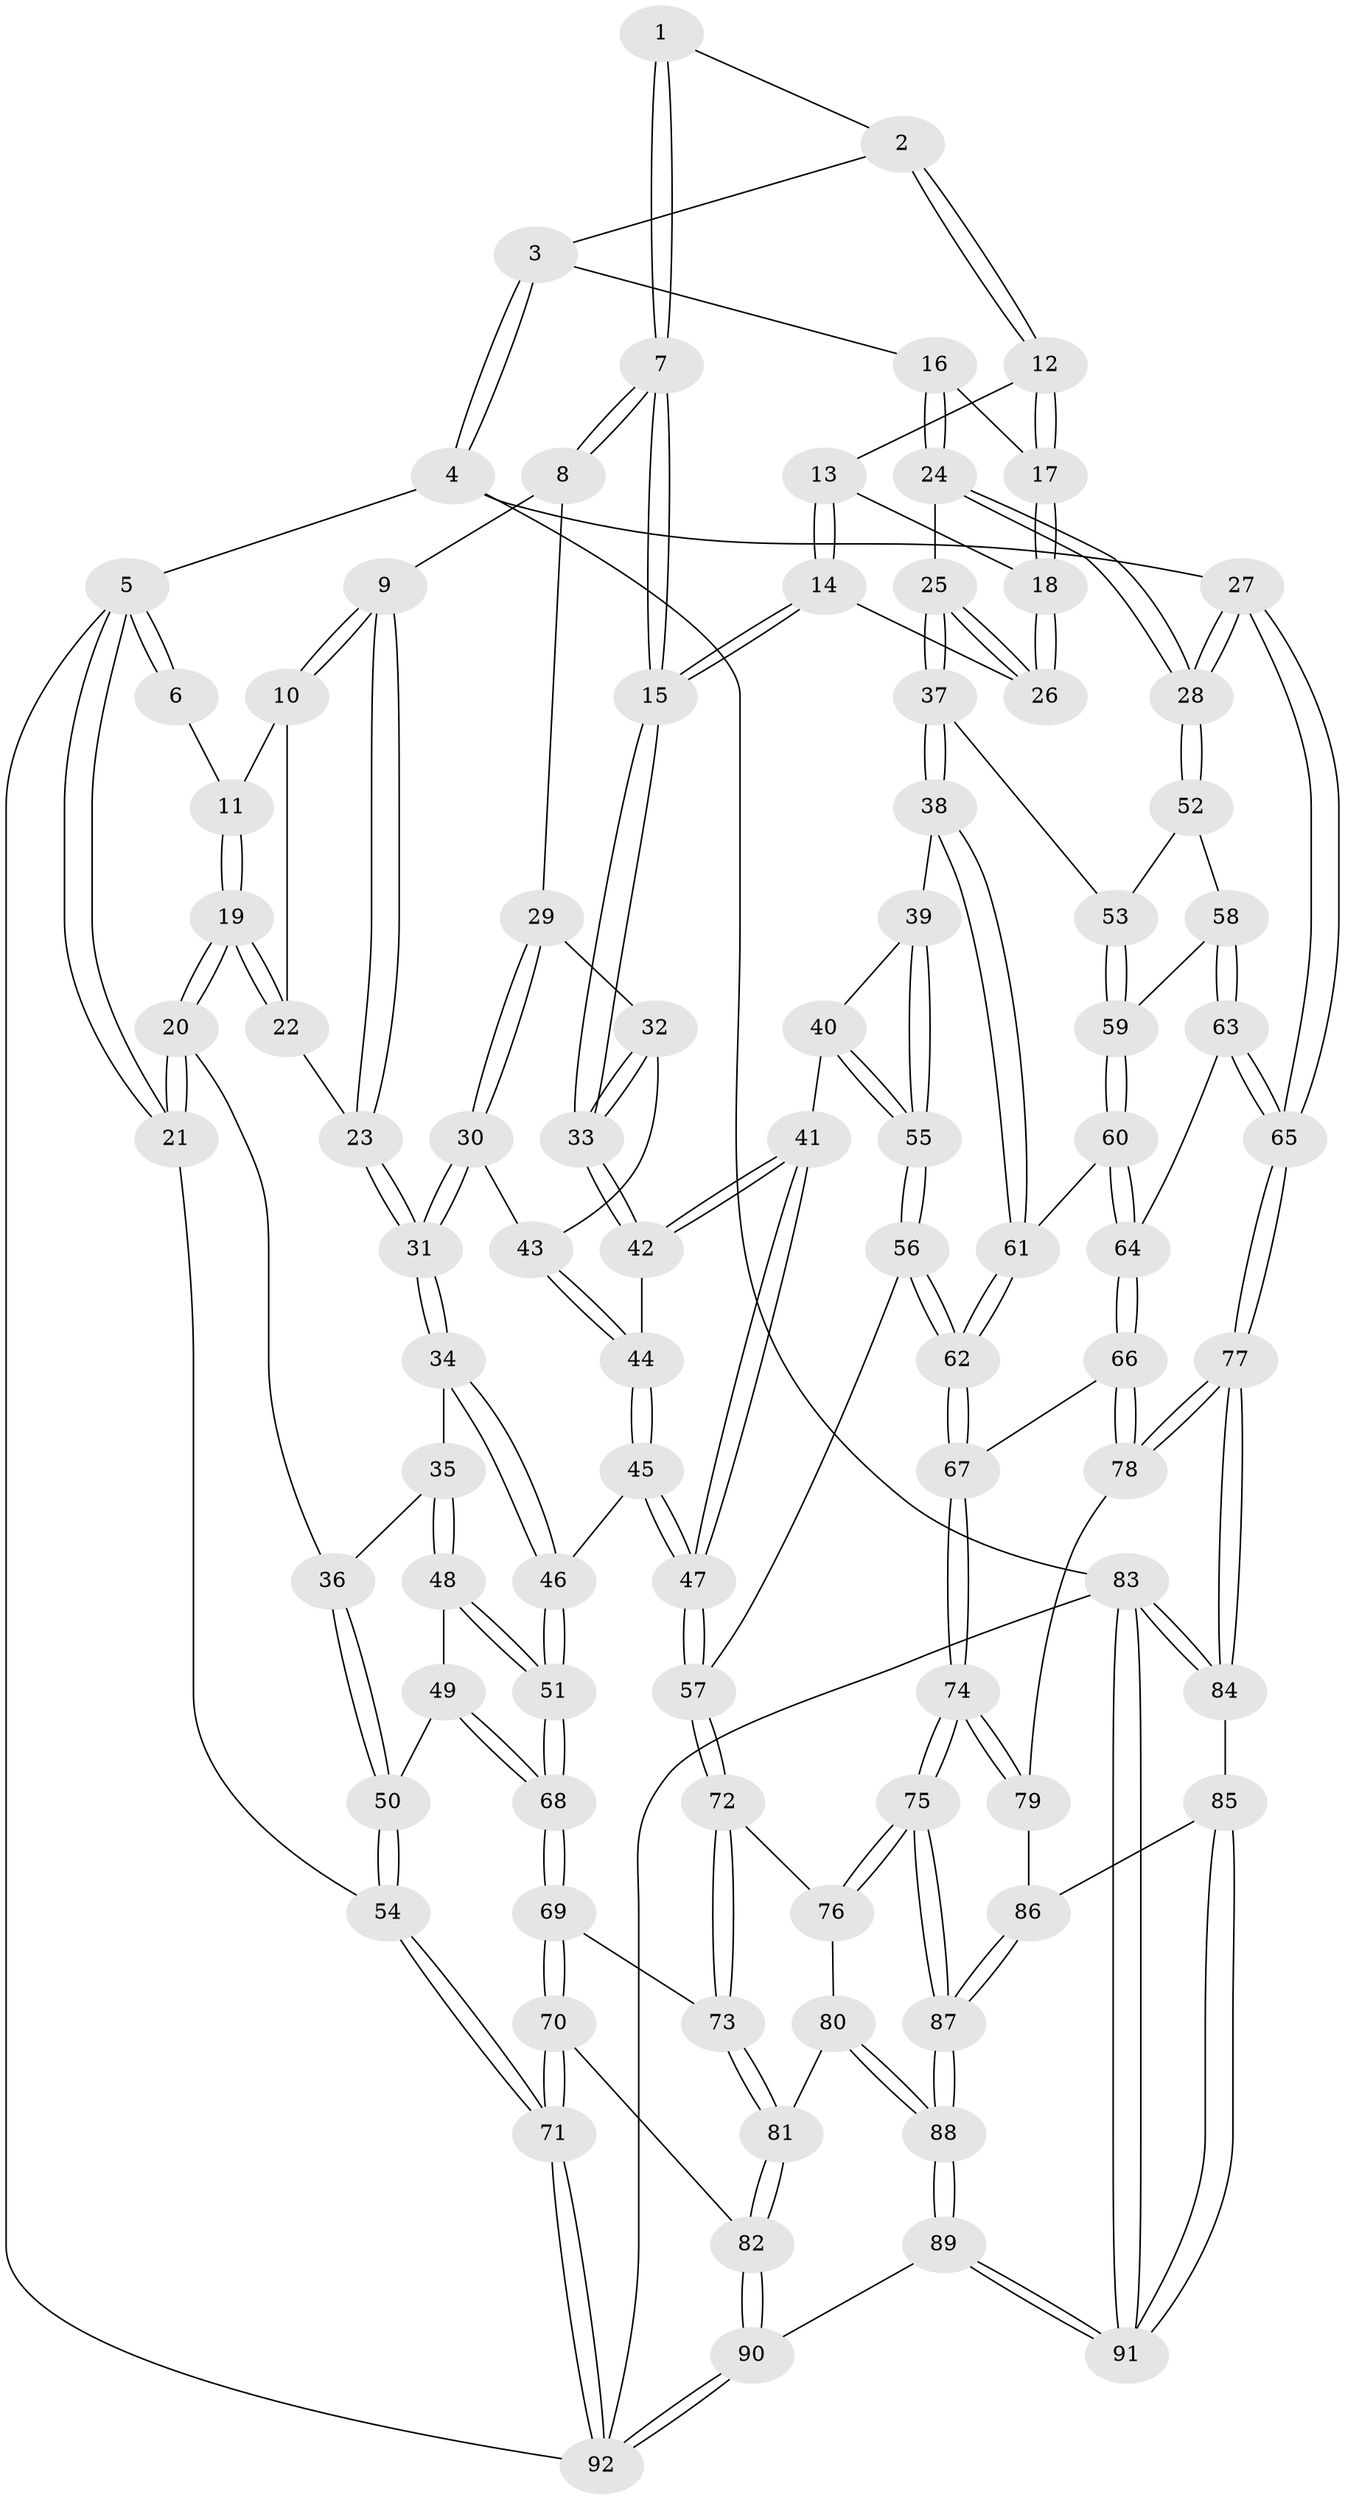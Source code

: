 // coarse degree distribution, {6: 0.08333333333333333, 8: 0.027777777777777776, 4: 0.4444444444444444, 5: 0.2777777777777778, 3: 0.1388888888888889, 7: 0.027777777777777776}
// Generated by graph-tools (version 1.1) at 2025/21/03/04/25 18:21:30]
// undirected, 92 vertices, 227 edges
graph export_dot {
graph [start="1"]
  node [color=gray90,style=filled];
  1 [pos="+0.49301055243574804+0"];
  2 [pos="+0.7807623533778226+0"];
  3 [pos="+0.9431416896825751+0"];
  4 [pos="+1+0"];
  5 [pos="+0+0"];
  6 [pos="+0.0903500560243773+0"];
  7 [pos="+0.45836531972589295+0.15245717100974457"];
  8 [pos="+0.32102764395177624+0.16346824578075228"];
  9 [pos="+0.2529545976387482+0.16480426480144714"];
  10 [pos="+0.17654182292461032+0.05347642866803226"];
  11 [pos="+0.15066377078500803+0.004795011183400646"];
  12 [pos="+0.744112328616182+0"];
  13 [pos="+0.6911828023789653+0.08133893973966971"];
  14 [pos="+0.5818901607463689+0.20539217381146016"];
  15 [pos="+0.5074802075387378+0.21402448910677213"];
  16 [pos="+0.8934720590552373+0.1840448781564632"];
  17 [pos="+0.8114918318195314+0.18885117727221493"];
  18 [pos="+0.7804556453035639+0.20927278849430417"];
  19 [pos="+0+0.2321653075968937"];
  20 [pos="+0+0.2753596470550275"];
  21 [pos="+0+0.2844739518047603"];
  22 [pos="+0.0686052549723641+0.20032261561983608"];
  23 [pos="+0.223658701955773+0.2168624093062087"];
  24 [pos="+1+0.29887881937202265"];
  25 [pos="+0.7601672782941549+0.3441928180777337"];
  26 [pos="+0.7328449745210949+0.255115427337613"];
  27 [pos="+1+0.35506238644587407"];
  28 [pos="+1+0.34878956016048174"];
  29 [pos="+0.32900939393693257+0.31281248311233556"];
  30 [pos="+0.29290843234395275+0.344482247893442"];
  31 [pos="+0.1920810717496552+0.32905689601702304"];
  32 [pos="+0.45622842033286387+0.27193382929238413"];
  33 [pos="+0.5037392485640254+0.2447886669568098"];
  34 [pos="+0.1822931148165434+0.3410032476310006"];
  35 [pos="+0.18085195320668157+0.34177540999831346"];
  36 [pos="+0.022262214631725234+0.3216458780602752"];
  37 [pos="+0.7360550895498029+0.44167134265508934"];
  38 [pos="+0.7224146094683226+0.4510161371216503"];
  39 [pos="+0.701113024207788+0.45094785652096414"];
  40 [pos="+0.5638567772874034+0.42424307801355876"];
  41 [pos="+0.528824915986714+0.4089539387523628"];
  42 [pos="+0.5119148589820987+0.31739596147053606"];
  43 [pos="+0.3320412566269229+0.3658700047693317"];
  44 [pos="+0.3435425429109779+0.38913406835110775"];
  45 [pos="+0.3799536775537929+0.5607520353047925"];
  46 [pos="+0.37830732592980204+0.5609201525619384"];
  47 [pos="+0.3809043397365234+0.5608762707365812"];
  48 [pos="+0.16663634842778136+0.3930049025900733"];
  49 [pos="+0.09633980703033465+0.5521773769261796"];
  50 [pos="+0.09272667168479236+0.553361143311626"];
  51 [pos="+0.2866144848572902+0.5994479366797159"];
  52 [pos="+0.8308395831263091+0.44542095732671794"];
  53 [pos="+0.7540581419878305+0.4469134920357927"];
  54 [pos="+0+0.6972013339012522"];
  55 [pos="+0.5979645179740217+0.6121794576432217"];
  56 [pos="+0.5904167909563485+0.6581404277725521"];
  57 [pos="+0.459765234097092+0.6571916156411335"];
  58 [pos="+0.9231766652219686+0.5490203224242396"];
  59 [pos="+0.8537619233335766+0.5517089274985757"];
  60 [pos="+0.8163809649301463+0.604924676586333"];
  61 [pos="+0.7297479952710997+0.5453006444249264"];
  62 [pos="+0.6689329475146981+0.697328095553008"];
  63 [pos="+1+0.5820360516799168"];
  64 [pos="+0.8238365008338229+0.6444280849423691"];
  65 [pos="+1+0.5851708974076603"];
  66 [pos="+0.7841128389177576+0.7273764132606585"];
  67 [pos="+0.6759864223066794+0.7073735801467801"];
  68 [pos="+0.2825053281192546+0.6016676451750304"];
  69 [pos="+0.2518807182012711+0.683985686128992"];
  70 [pos="+0.07850565282781499+0.8059633767020545"];
  71 [pos="+0+0.7466304353028101"];
  72 [pos="+0.44841079330870426+0.7426564411610624"];
  73 [pos="+0.3072128227785935+0.7994633270074119"];
  74 [pos="+0.6064425784841425+0.8928076665009894"];
  75 [pos="+0.6028664796700808+0.8990892812919972"];
  76 [pos="+0.4528317336244514+0.7554851632602343"];
  77 [pos="+1+0.7561143705217603"];
  78 [pos="+0.8459934735461893+0.7871006659211204"];
  79 [pos="+0.8348989739285018+0.8139154994480289"];
  80 [pos="+0.3980280067430001+0.9001810228576709"];
  81 [pos="+0.285796373049431+0.8681956007289379"];
  82 [pos="+0.21180928665771276+0.9130760223203453"];
  83 [pos="+1+1"];
  84 [pos="+1+0.8773959821615523"];
  85 [pos="+0.8520298805278417+0.9300881222907913"];
  86 [pos="+0.8194395716014343+0.8966385883156126"];
  87 [pos="+0.5978111556184135+1"];
  88 [pos="+0.5697726488670021+1"];
  89 [pos="+0.5691748503490969+1"];
  90 [pos="+0.23126278415055107+1"];
  91 [pos="+1+1"];
  92 [pos="+0+1"];
  1 -- 2;
  1 -- 7;
  1 -- 7;
  2 -- 3;
  2 -- 12;
  2 -- 12;
  3 -- 4;
  3 -- 4;
  3 -- 16;
  4 -- 5;
  4 -- 27;
  4 -- 83;
  5 -- 6;
  5 -- 6;
  5 -- 21;
  5 -- 21;
  5 -- 92;
  6 -- 11;
  7 -- 8;
  7 -- 8;
  7 -- 15;
  7 -- 15;
  8 -- 9;
  8 -- 29;
  9 -- 10;
  9 -- 10;
  9 -- 23;
  9 -- 23;
  10 -- 11;
  10 -- 22;
  11 -- 19;
  11 -- 19;
  12 -- 13;
  12 -- 17;
  12 -- 17;
  13 -- 14;
  13 -- 14;
  13 -- 18;
  14 -- 15;
  14 -- 15;
  14 -- 26;
  15 -- 33;
  15 -- 33;
  16 -- 17;
  16 -- 24;
  16 -- 24;
  17 -- 18;
  17 -- 18;
  18 -- 26;
  18 -- 26;
  19 -- 20;
  19 -- 20;
  19 -- 22;
  19 -- 22;
  20 -- 21;
  20 -- 21;
  20 -- 36;
  21 -- 54;
  22 -- 23;
  23 -- 31;
  23 -- 31;
  24 -- 25;
  24 -- 28;
  24 -- 28;
  25 -- 26;
  25 -- 26;
  25 -- 37;
  25 -- 37;
  27 -- 28;
  27 -- 28;
  27 -- 65;
  27 -- 65;
  28 -- 52;
  28 -- 52;
  29 -- 30;
  29 -- 30;
  29 -- 32;
  30 -- 31;
  30 -- 31;
  30 -- 43;
  31 -- 34;
  31 -- 34;
  32 -- 33;
  32 -- 33;
  32 -- 43;
  33 -- 42;
  33 -- 42;
  34 -- 35;
  34 -- 46;
  34 -- 46;
  35 -- 36;
  35 -- 48;
  35 -- 48;
  36 -- 50;
  36 -- 50;
  37 -- 38;
  37 -- 38;
  37 -- 53;
  38 -- 39;
  38 -- 61;
  38 -- 61;
  39 -- 40;
  39 -- 55;
  39 -- 55;
  40 -- 41;
  40 -- 55;
  40 -- 55;
  41 -- 42;
  41 -- 42;
  41 -- 47;
  41 -- 47;
  42 -- 44;
  43 -- 44;
  43 -- 44;
  44 -- 45;
  44 -- 45;
  45 -- 46;
  45 -- 47;
  45 -- 47;
  46 -- 51;
  46 -- 51;
  47 -- 57;
  47 -- 57;
  48 -- 49;
  48 -- 51;
  48 -- 51;
  49 -- 50;
  49 -- 68;
  49 -- 68;
  50 -- 54;
  50 -- 54;
  51 -- 68;
  51 -- 68;
  52 -- 53;
  52 -- 58;
  53 -- 59;
  53 -- 59;
  54 -- 71;
  54 -- 71;
  55 -- 56;
  55 -- 56;
  56 -- 57;
  56 -- 62;
  56 -- 62;
  57 -- 72;
  57 -- 72;
  58 -- 59;
  58 -- 63;
  58 -- 63;
  59 -- 60;
  59 -- 60;
  60 -- 61;
  60 -- 64;
  60 -- 64;
  61 -- 62;
  61 -- 62;
  62 -- 67;
  62 -- 67;
  63 -- 64;
  63 -- 65;
  63 -- 65;
  64 -- 66;
  64 -- 66;
  65 -- 77;
  65 -- 77;
  66 -- 67;
  66 -- 78;
  66 -- 78;
  67 -- 74;
  67 -- 74;
  68 -- 69;
  68 -- 69;
  69 -- 70;
  69 -- 70;
  69 -- 73;
  70 -- 71;
  70 -- 71;
  70 -- 82;
  71 -- 92;
  71 -- 92;
  72 -- 73;
  72 -- 73;
  72 -- 76;
  73 -- 81;
  73 -- 81;
  74 -- 75;
  74 -- 75;
  74 -- 79;
  74 -- 79;
  75 -- 76;
  75 -- 76;
  75 -- 87;
  75 -- 87;
  76 -- 80;
  77 -- 78;
  77 -- 78;
  77 -- 84;
  77 -- 84;
  78 -- 79;
  79 -- 86;
  80 -- 81;
  80 -- 88;
  80 -- 88;
  81 -- 82;
  81 -- 82;
  82 -- 90;
  82 -- 90;
  83 -- 84;
  83 -- 84;
  83 -- 91;
  83 -- 91;
  83 -- 92;
  84 -- 85;
  85 -- 86;
  85 -- 91;
  85 -- 91;
  86 -- 87;
  86 -- 87;
  87 -- 88;
  87 -- 88;
  88 -- 89;
  88 -- 89;
  89 -- 90;
  89 -- 91;
  89 -- 91;
  90 -- 92;
  90 -- 92;
}
